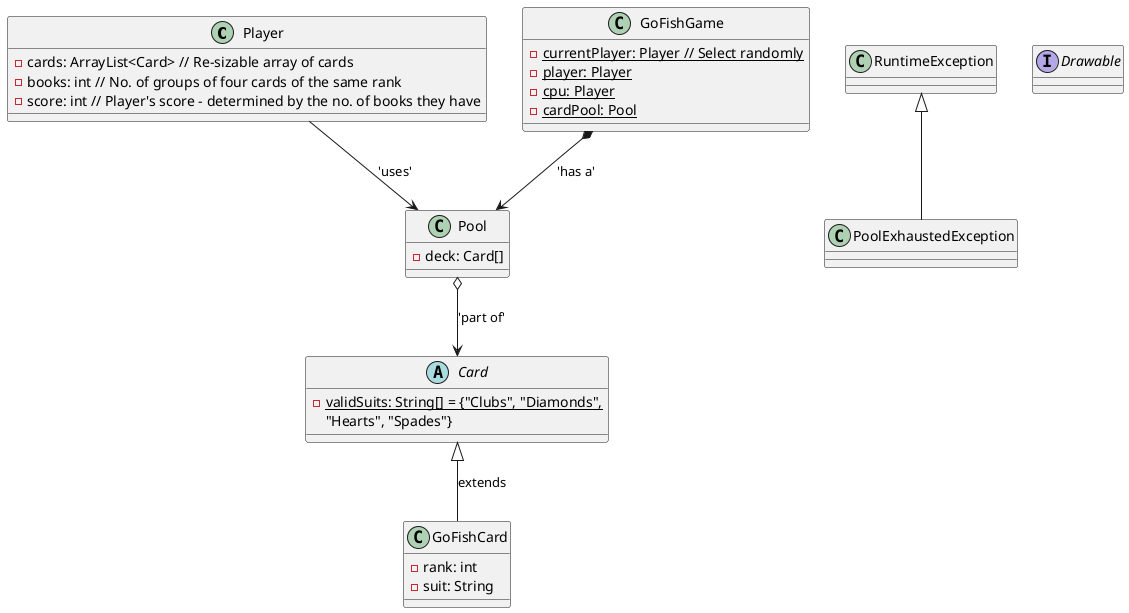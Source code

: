 @startuml

' note top of Game
'     "Go Fish simulation for two players"
' end note

class Player {
    - cards: ArrayList<Card> // Re-sizable array of cards
    - books: int // No. of groups of four cards of the same rank
    - score: int // Player's score - determined by the no. of books they have
}

class GoFishGame {
    - {static} currentPlayer: Player // Select randomly
    - {static} player: Player
    - {static} cpu: Player
    - {static} cardPool: Pool
}

class Pool {
    - deck: Card[]
}

' note right of Pool
'     "Represents the deck of available cards"
' end note

abstract class Card {
    - {static} validSuits: String[] = {"Clubs", "Diamonds", 
    "Hearts", "Spades"}
}

class GoFishCard {
    - rank: int
    - suit: String
}

class PoolExhaustedException extends RuntimeException {

}

interface Drawable {
    
}

Player --> Pool: 'uses'
Pool o--> Card: 'part of'
GoFishCard -up-|> Card: extends
GoFishGame *--> Pool: 'has a'


@enduml